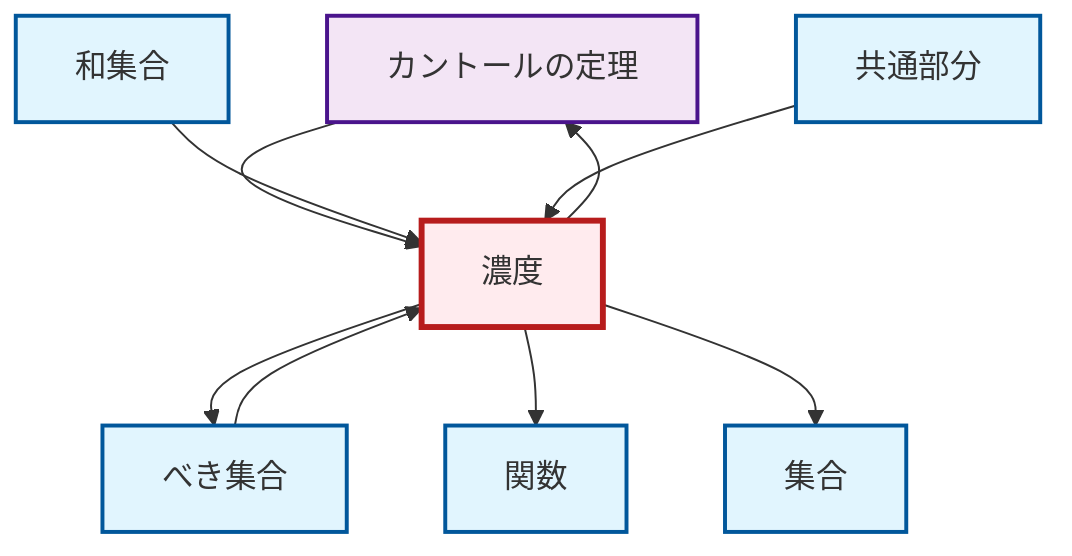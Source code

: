 graph TD
    classDef definition fill:#e1f5fe,stroke:#01579b,stroke-width:2px
    classDef theorem fill:#f3e5f5,stroke:#4a148c,stroke-width:2px
    classDef axiom fill:#fff3e0,stroke:#e65100,stroke-width:2px
    classDef example fill:#e8f5e9,stroke:#1b5e20,stroke-width:2px
    classDef current fill:#ffebee,stroke:#b71c1c,stroke-width:3px
    thm-cantor["カントールの定理"]:::theorem
    def-intersection["共通部分"]:::definition
    def-set["集合"]:::definition
    def-function["関数"]:::definition
    def-union["和集合"]:::definition
    def-cardinality["濃度"]:::definition
    def-power-set["べき集合"]:::definition
    thm-cantor --> def-cardinality
    def-cardinality --> thm-cantor
    def-cardinality --> def-power-set
    def-power-set --> def-cardinality
    def-union --> def-cardinality
    def-intersection --> def-cardinality
    def-cardinality --> def-function
    def-cardinality --> def-set
    class def-cardinality current